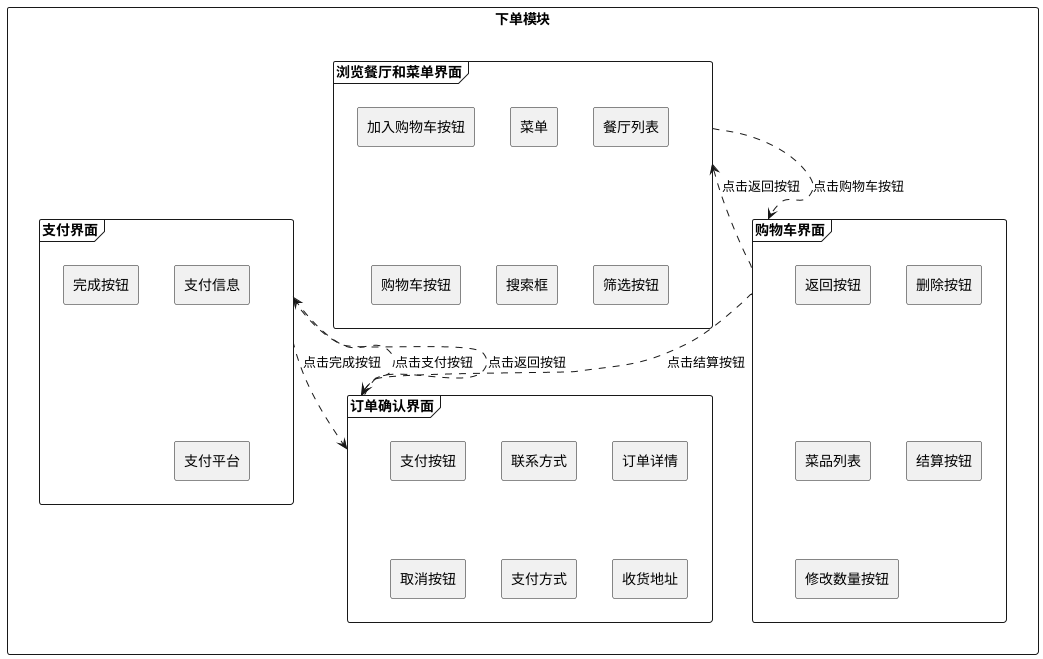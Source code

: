 @startuml
skinparam packageStyle rectangle
rectangle 下单模块 {
  frame 浏览餐厅和菜单界面 {
    rectangle 餐厅列表
    rectangle 菜单
    rectangle 筛选按钮
    rectangle 搜索框
    rectangle 加入购物车按钮
    rectangle 购物车按钮
    餐厅列表 -[hidden]- 筛选按钮
    菜单 -[hidden]- 搜索框
    加入购物车按钮 -[hidden]- 购物车按钮
  }
  frame 购物车界面 {
    rectangle 菜品列表
    rectangle 修改数量按钮
    rectangle 删除按钮
    rectangle 结算按钮
    rectangle 返回按钮
    菜品列表 -[hidden]- 修改数量按钮
    删除按钮 -[hidden]- 结算按钮
    返回按钮 -[hidden]- 菜品列表
  }
  frame 订单确认界面 {
    rectangle 订单详情
    rectangle 收货地址
    rectangle 联系方式
    rectangle 支付方式
    rectangle 支付按钮
    rectangle 取消按钮
    订单详情 -[hidden]- 收货地址
    联系方式 -[hidden]- 支付方式
    支付按钮 -[hidden]- 取消按钮
  }
  frame 支付界面 {
    rectangle 支付信息
    rectangle 支付平台
    rectangle 完成按钮
    rectangle 返回按钮
    支付信息 -[hidden]- 支付平台
    完成按钮 -[hidden]- 返回按钮
  }
  浏览餐厅和菜单界面 ..> 购物车界面 : 点击购物车按钮
  购物车界面 ..> 浏览餐厅和菜单界面 : 点击返回按钮
  购物车界面 ..> 订单确认界面 : 点击结算按钮
  订单确认界面 ..> 支付界面 : 点击支付按钮
  支付界面 ..> 订单确认界面 : 点击返回按钮
  支付界面 ..> 订单确认界面 : 点击完成按钮
}
@enduml
